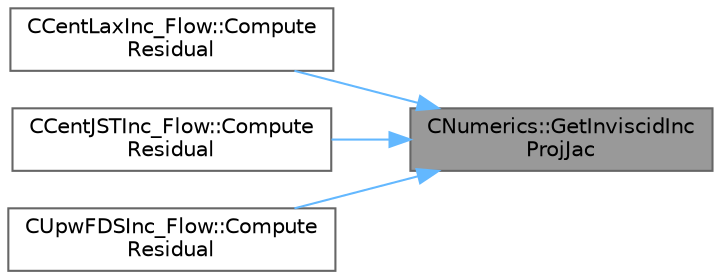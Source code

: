 digraph "CNumerics::GetInviscidIncProjJac"
{
 // LATEX_PDF_SIZE
  bgcolor="transparent";
  edge [fontname=Helvetica,fontsize=10,labelfontname=Helvetica,labelfontsize=10];
  node [fontname=Helvetica,fontsize=10,shape=box,height=0.2,width=0.4];
  rankdir="RL";
  Node1 [id="Node000001",label="CNumerics::GetInviscidInc\lProjJac",height=0.2,width=0.4,color="gray40", fillcolor="grey60", style="filled", fontcolor="black",tooltip="Compute the projection of the inviscid Jacobian matrices (incompressible)."];
  Node1 -> Node2 [id="edge1_Node000001_Node000002",dir="back",color="steelblue1",style="solid",tooltip=" "];
  Node2 [id="Node000002",label="CCentLaxInc_Flow::Compute\lResidual",height=0.2,width=0.4,color="grey40", fillcolor="white", style="filled",URL="$classCCentLaxInc__Flow.html#a23d4e7b6d7565e6eaf009ec62d917de0",tooltip="Compute the flow residual using a Lax method."];
  Node1 -> Node3 [id="edge2_Node000001_Node000003",dir="back",color="steelblue1",style="solid",tooltip=" "];
  Node3 [id="Node000003",label="CCentJSTInc_Flow::Compute\lResidual",height=0.2,width=0.4,color="grey40", fillcolor="white", style="filled",URL="$classCCentJSTInc__Flow.html#a3d263c145642c39c505103d21304bd99",tooltip="Compute the flow residual using a JST method."];
  Node1 -> Node4 [id="edge3_Node000001_Node000004",dir="back",color="steelblue1",style="solid",tooltip=" "];
  Node4 [id="Node000004",label="CUpwFDSInc_Flow::Compute\lResidual",height=0.2,width=0.4,color="grey40", fillcolor="white", style="filled",URL="$classCUpwFDSInc__Flow.html#a8a4008e3d32194e82e74e3607af0deea",tooltip="Compute the upwind flux between two nodes i and j."];
}
